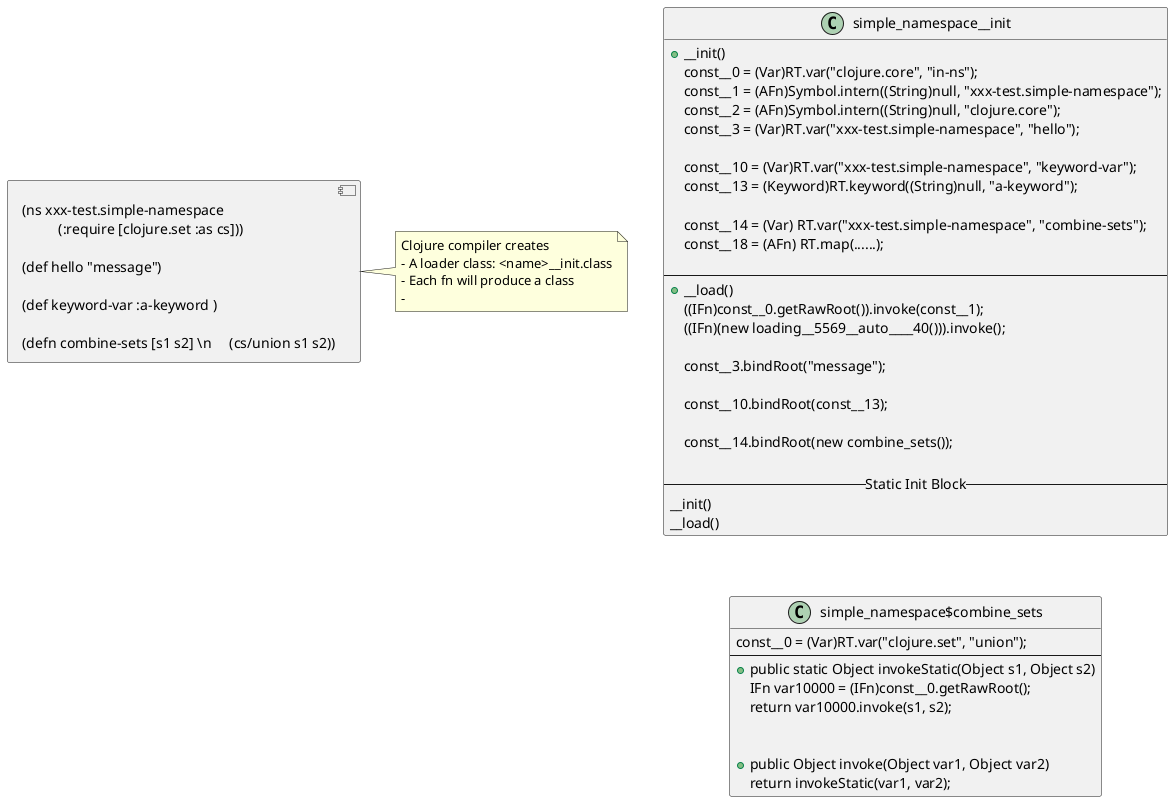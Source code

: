 @startuml
component comp1 [
(ns xxx-test.simple-namespace
\t  (:require [clojure.set :as cs]))

(def hello "message")

(def keyword-var :a-keyword )

(defn combine-sets [s1 s2] \n\t (cs/union s1 s2))
]

note right
Clojure compiler creates
- A loader class: <name>__init.class
- Each fn will produce a class
-
end note

class simple_namespace__init {
+ {method} __init()
const__0 = (Var)RT.var("clojure.core", "in-ns");
const__1 = (AFn)Symbol.intern((String)null, "xxx-test.simple-namespace");
const__2 = (AFn)Symbol.intern((String)null, "clojure.core");
const__3 = (Var)RT.var("xxx-test.simple-namespace", "hello");

const__10 = (Var)RT.var("xxx-test.simple-namespace", "keyword-var");
const__13 = (Keyword)RT.keyword((String)null, "a-keyword");

const__14 = (Var) RT.var("xxx-test.simple-namespace", "combine-sets");
const__18 = (AFn) RT.map(......);

----
{method} + __load()
((IFn)const__0.getRawRoot()).invoke(const__1);
((IFn)(new loading__5569__auto____40())).invoke();

const__3.bindRoot("message");

const__10.bindRoot(const__13);

const__14.bindRoot(new combine_sets());

-- Static Init Block --
__init()
__load()
}

class simple_namespace$combine_sets {
{field} const__0 = (Var)RT.var("clojure.set", "union");
----
{method} + public static Object invokeStatic(Object s1, Object s2)
IFn var10000 = (IFn)const__0.getRawRoot();
return var10000.invoke(s1, s2);


{method} + public Object invoke(Object var1, Object var2)
    return invokeStatic(var1, var2);
}

simple_namespace__init -[hidden]- simple_namespace$combine_sets
@enduml

